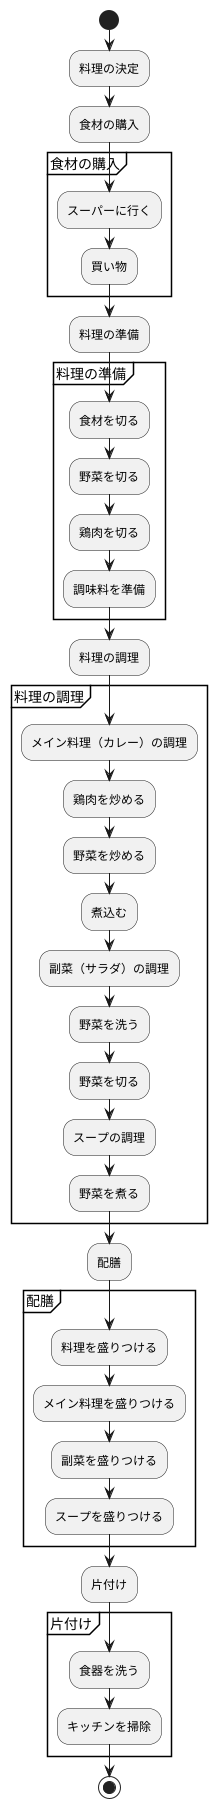 @startuml
start

:料理の決定;
:食材の購入;
partition 食材の購入 {
    :スーパーに行く;
    :買い物;
}

:料理の準備;
partition 料理の準備 {
    :食材を切る;
    :野菜を切る;
    :鶏肉を切る;
    :調味料を準備;
}

:料理の調理;
partition 料理の調理 {
    :メイン料理（カレー）の調理;
    :鶏肉を炒める;
    :野菜を炒める;
    :煮込む;
    
    :副菜（サラダ）の調理;
    :野菜を洗う;
    :野菜を切る;

    :スープの調理;
    :野菜を煮る;
}

:配膳;
partition 配膳 {
    :料理を盛りつける;
    :メイン料理を盛りつける;
    :副菜を盛りつける;
    :スープを盛りつける;
}

:片付け;
partition 片付け {
    :食器を洗う;
    :キッチンを掃除;
}

stop
@enduml
